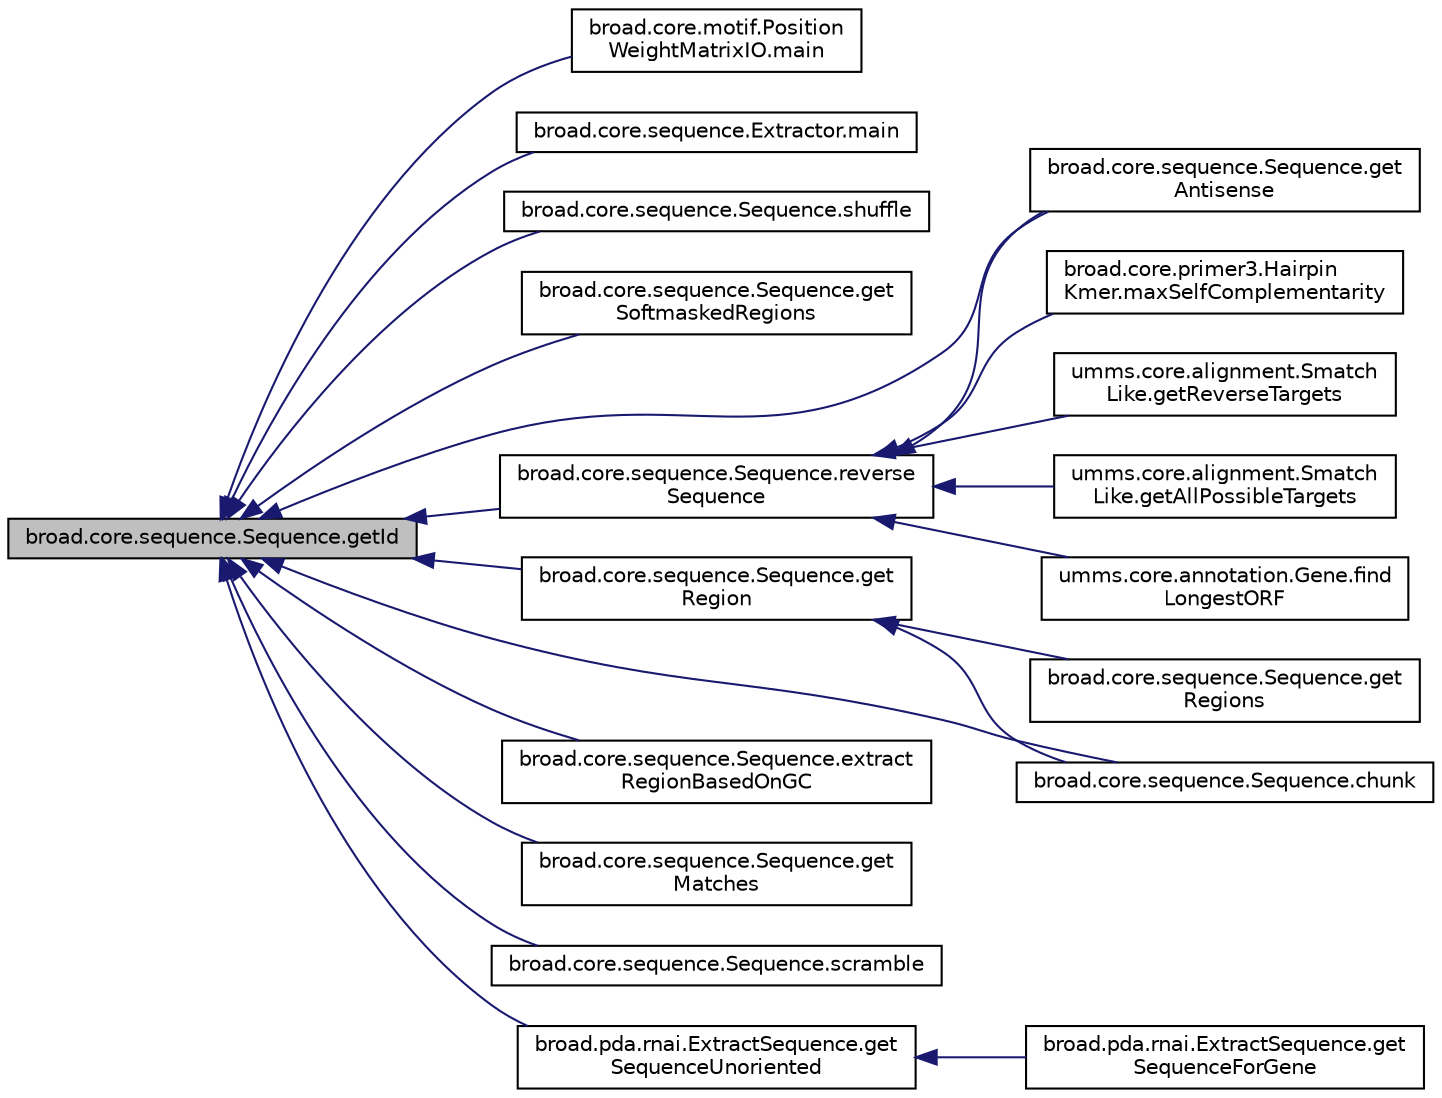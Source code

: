 digraph "broad.core.sequence.Sequence.getId"
{
  edge [fontname="Helvetica",fontsize="10",labelfontname="Helvetica",labelfontsize="10"];
  node [fontname="Helvetica",fontsize="10",shape=record];
  rankdir="LR";
  Node1 [label="broad.core.sequence.Sequence.getId",height=0.2,width=0.4,color="black", fillcolor="grey75", style="filled" fontcolor="black"];
  Node1 -> Node2 [dir="back",color="midnightblue",fontsize="10",style="solid"];
  Node2 [label="broad.core.motif.Position\lWeightMatrixIO.main",height=0.2,width=0.4,color="black", fillcolor="white", style="filled",URL="$classbroad_1_1core_1_1motif_1_1_position_weight_matrix_i_o.html#a3bc6ec02c2c8dc9f665d1b3ec1083651"];
  Node1 -> Node3 [dir="back",color="midnightblue",fontsize="10",style="solid"];
  Node3 [label="broad.core.sequence.Extractor.main",height=0.2,width=0.4,color="black", fillcolor="white", style="filled",URL="$classbroad_1_1core_1_1sequence_1_1_extractor.html#ad428faf3d9d13189401ea5ec82d2b2fd"];
  Node1 -> Node4 [dir="back",color="midnightblue",fontsize="10",style="solid"];
  Node4 [label="broad.core.sequence.Sequence.shuffle",height=0.2,width=0.4,color="black", fillcolor="white", style="filled",URL="$classbroad_1_1core_1_1sequence_1_1_sequence.html#a8434722abf884dd505dab97058388e9f"];
  Node1 -> Node5 [dir="back",color="midnightblue",fontsize="10",style="solid"];
  Node5 [label="broad.core.sequence.Sequence.get\lSoftmaskedRegions",height=0.2,width=0.4,color="black", fillcolor="white", style="filled",URL="$classbroad_1_1core_1_1sequence_1_1_sequence.html#a61503379b2f74c904e0a6d26f8829086"];
  Node1 -> Node6 [dir="back",color="midnightblue",fontsize="10",style="solid"];
  Node6 [label="broad.core.sequence.Sequence.reverse\lSequence",height=0.2,width=0.4,color="black", fillcolor="white", style="filled",URL="$classbroad_1_1core_1_1sequence_1_1_sequence.html#afc286e0183b8c3dc59903224862f5ae5"];
  Node6 -> Node7 [dir="back",color="midnightblue",fontsize="10",style="solid"];
  Node7 [label="broad.core.primer3.Hairpin\lKmer.maxSelfComplementarity",height=0.2,width=0.4,color="black", fillcolor="white", style="filled",URL="$classbroad_1_1core_1_1primer3_1_1_hairpin_kmer.html#ada34732d5709df1afba5b4064bd0353a"];
  Node6 -> Node8 [dir="back",color="midnightblue",fontsize="10",style="solid"];
  Node8 [label="broad.core.sequence.Sequence.get\lAntisense",height=0.2,width=0.4,color="black", fillcolor="white", style="filled",URL="$classbroad_1_1core_1_1sequence_1_1_sequence.html#a2b294328ff90285bc6e1efce02b0217f"];
  Node6 -> Node9 [dir="back",color="midnightblue",fontsize="10",style="solid"];
  Node9 [label="umms.core.alignment.Smatch\lLike.getReverseTargets",height=0.2,width=0.4,color="black", fillcolor="white", style="filled",URL="$classumms_1_1core_1_1alignment_1_1_smatch_like.html#ae07909228a8cc278e182d7f148d269c1"];
  Node6 -> Node10 [dir="back",color="midnightblue",fontsize="10",style="solid"];
  Node10 [label="umms.core.alignment.Smatch\lLike.getAllPossibleTargets",height=0.2,width=0.4,color="black", fillcolor="white", style="filled",URL="$classumms_1_1core_1_1alignment_1_1_smatch_like.html#aa1900953c5ea1d5ab406fa083557e752"];
  Node6 -> Node11 [dir="back",color="midnightblue",fontsize="10",style="solid"];
  Node11 [label="umms.core.annotation.Gene.find\lLongestORF",height=0.2,width=0.4,color="black", fillcolor="white", style="filled",URL="$classumms_1_1core_1_1annotation_1_1_gene.html#a7dd93cc2efc0a68674a9e88f3e6d9ac9"];
  Node1 -> Node12 [dir="back",color="midnightblue",fontsize="10",style="solid"];
  Node12 [label="broad.core.sequence.Sequence.get\lRegion",height=0.2,width=0.4,color="black", fillcolor="white", style="filled",URL="$classbroad_1_1core_1_1sequence_1_1_sequence.html#adbb50ac29ca32a2b07e56bd995089ecd"];
  Node12 -> Node13 [dir="back",color="midnightblue",fontsize="10",style="solid"];
  Node13 [label="broad.core.sequence.Sequence.get\lRegions",height=0.2,width=0.4,color="black", fillcolor="white", style="filled",URL="$classbroad_1_1core_1_1sequence_1_1_sequence.html#a183530d8cd29a589efc7a195e5b6c176"];
  Node12 -> Node14 [dir="back",color="midnightblue",fontsize="10",style="solid"];
  Node14 [label="broad.core.sequence.Sequence.chunk",height=0.2,width=0.4,color="black", fillcolor="white", style="filled",URL="$classbroad_1_1core_1_1sequence_1_1_sequence.html#ae15813e860a2d317425e2520831aeb5a"];
  Node1 -> Node15 [dir="back",color="midnightblue",fontsize="10",style="solid"];
  Node15 [label="broad.core.sequence.Sequence.extract\lRegionBasedOnGC",height=0.2,width=0.4,color="black", fillcolor="white", style="filled",URL="$classbroad_1_1core_1_1sequence_1_1_sequence.html#a01a399f517f0d395a6712cca2af9d3ed"];
  Node1 -> Node14 [dir="back",color="midnightblue",fontsize="10",style="solid"];
  Node1 -> Node16 [dir="back",color="midnightblue",fontsize="10",style="solid"];
  Node16 [label="broad.core.sequence.Sequence.get\lMatches",height=0.2,width=0.4,color="black", fillcolor="white", style="filled",URL="$classbroad_1_1core_1_1sequence_1_1_sequence.html#a69dcd323117fd945585a71236ffef9e9"];
  Node1 -> Node17 [dir="back",color="midnightblue",fontsize="10",style="solid"];
  Node17 [label="broad.core.sequence.Sequence.scramble",height=0.2,width=0.4,color="black", fillcolor="white", style="filled",URL="$classbroad_1_1core_1_1sequence_1_1_sequence.html#a0820a809e5bd46b6224a31d6dcff27b0"];
  Node1 -> Node8 [dir="back",color="midnightblue",fontsize="10",style="solid"];
  Node1 -> Node18 [dir="back",color="midnightblue",fontsize="10",style="solid"];
  Node18 [label="broad.pda.rnai.ExtractSequence.get\lSequenceUnoriented",height=0.2,width=0.4,color="black", fillcolor="white", style="filled",URL="$classbroad_1_1pda_1_1rnai_1_1_extract_sequence.html#a28a4bd210bd1c447a44144c25ad2700a"];
  Node18 -> Node19 [dir="back",color="midnightblue",fontsize="10",style="solid"];
  Node19 [label="broad.pda.rnai.ExtractSequence.get\lSequenceForGene",height=0.2,width=0.4,color="black", fillcolor="white", style="filled",URL="$classbroad_1_1pda_1_1rnai_1_1_extract_sequence.html#a1c601f128f80203b1f18d782e08c5fd9"];
}
